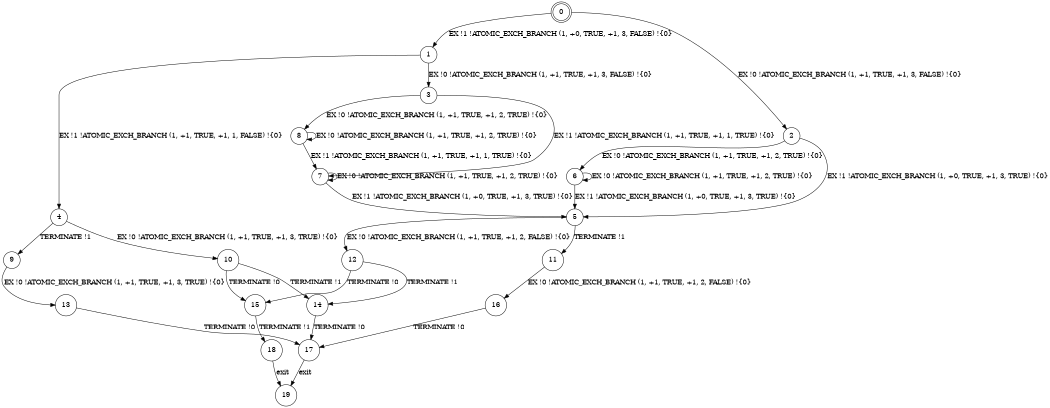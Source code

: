 digraph BCG {
size = "7, 10.5";
center = TRUE;
node [shape = circle];
0 [peripheries = 2];
0 -> 1 [label = "EX !1 !ATOMIC_EXCH_BRANCH (1, +0, TRUE, +1, 3, FALSE) !{0}"];
0 -> 2 [label = "EX !0 !ATOMIC_EXCH_BRANCH (1, +1, TRUE, +1, 3, FALSE) !{0}"];
1 -> 3 [label = "EX !0 !ATOMIC_EXCH_BRANCH (1, +1, TRUE, +1, 3, FALSE) !{0}"];
1 -> 4 [label = "EX !1 !ATOMIC_EXCH_BRANCH (1, +1, TRUE, +1, 1, FALSE) !{0}"];
2 -> 5 [label = "EX !1 !ATOMIC_EXCH_BRANCH (1, +0, TRUE, +1, 3, TRUE) !{0}"];
2 -> 6 [label = "EX !0 !ATOMIC_EXCH_BRANCH (1, +1, TRUE, +1, 2, TRUE) !{0}"];
3 -> 7 [label = "EX !1 !ATOMIC_EXCH_BRANCH (1, +1, TRUE, +1, 1, TRUE) !{0}"];
3 -> 8 [label = "EX !0 !ATOMIC_EXCH_BRANCH (1, +1, TRUE, +1, 2, TRUE) !{0}"];
4 -> 9 [label = "TERMINATE !1"];
4 -> 10 [label = "EX !0 !ATOMIC_EXCH_BRANCH (1, +1, TRUE, +1, 3, TRUE) !{0}"];
5 -> 11 [label = "TERMINATE !1"];
5 -> 12 [label = "EX !0 !ATOMIC_EXCH_BRANCH (1, +1, TRUE, +1, 2, FALSE) !{0}"];
6 -> 5 [label = "EX !1 !ATOMIC_EXCH_BRANCH (1, +0, TRUE, +1, 3, TRUE) !{0}"];
6 -> 6 [label = "EX !0 !ATOMIC_EXCH_BRANCH (1, +1, TRUE, +1, 2, TRUE) !{0}"];
7 -> 5 [label = "EX !1 !ATOMIC_EXCH_BRANCH (1, +0, TRUE, +1, 3, TRUE) !{0}"];
7 -> 7 [label = "EX !0 !ATOMIC_EXCH_BRANCH (1, +1, TRUE, +1, 2, TRUE) !{0}"];
8 -> 7 [label = "EX !1 !ATOMIC_EXCH_BRANCH (1, +1, TRUE, +1, 1, TRUE) !{0}"];
8 -> 8 [label = "EX !0 !ATOMIC_EXCH_BRANCH (1, +1, TRUE, +1, 2, TRUE) !{0}"];
9 -> 13 [label = "EX !0 !ATOMIC_EXCH_BRANCH (1, +1, TRUE, +1, 3, TRUE) !{0}"];
10 -> 14 [label = "TERMINATE !1"];
10 -> 15 [label = "TERMINATE !0"];
11 -> 16 [label = "EX !0 !ATOMIC_EXCH_BRANCH (1, +1, TRUE, +1, 2, FALSE) !{0}"];
12 -> 14 [label = "TERMINATE !1"];
12 -> 15 [label = "TERMINATE !0"];
13 -> 17 [label = "TERMINATE !0"];
14 -> 17 [label = "TERMINATE !0"];
15 -> 18 [label = "TERMINATE !1"];
16 -> 17 [label = "TERMINATE !0"];
17 -> 19 [label = "exit"];
18 -> 19 [label = "exit"];
}
